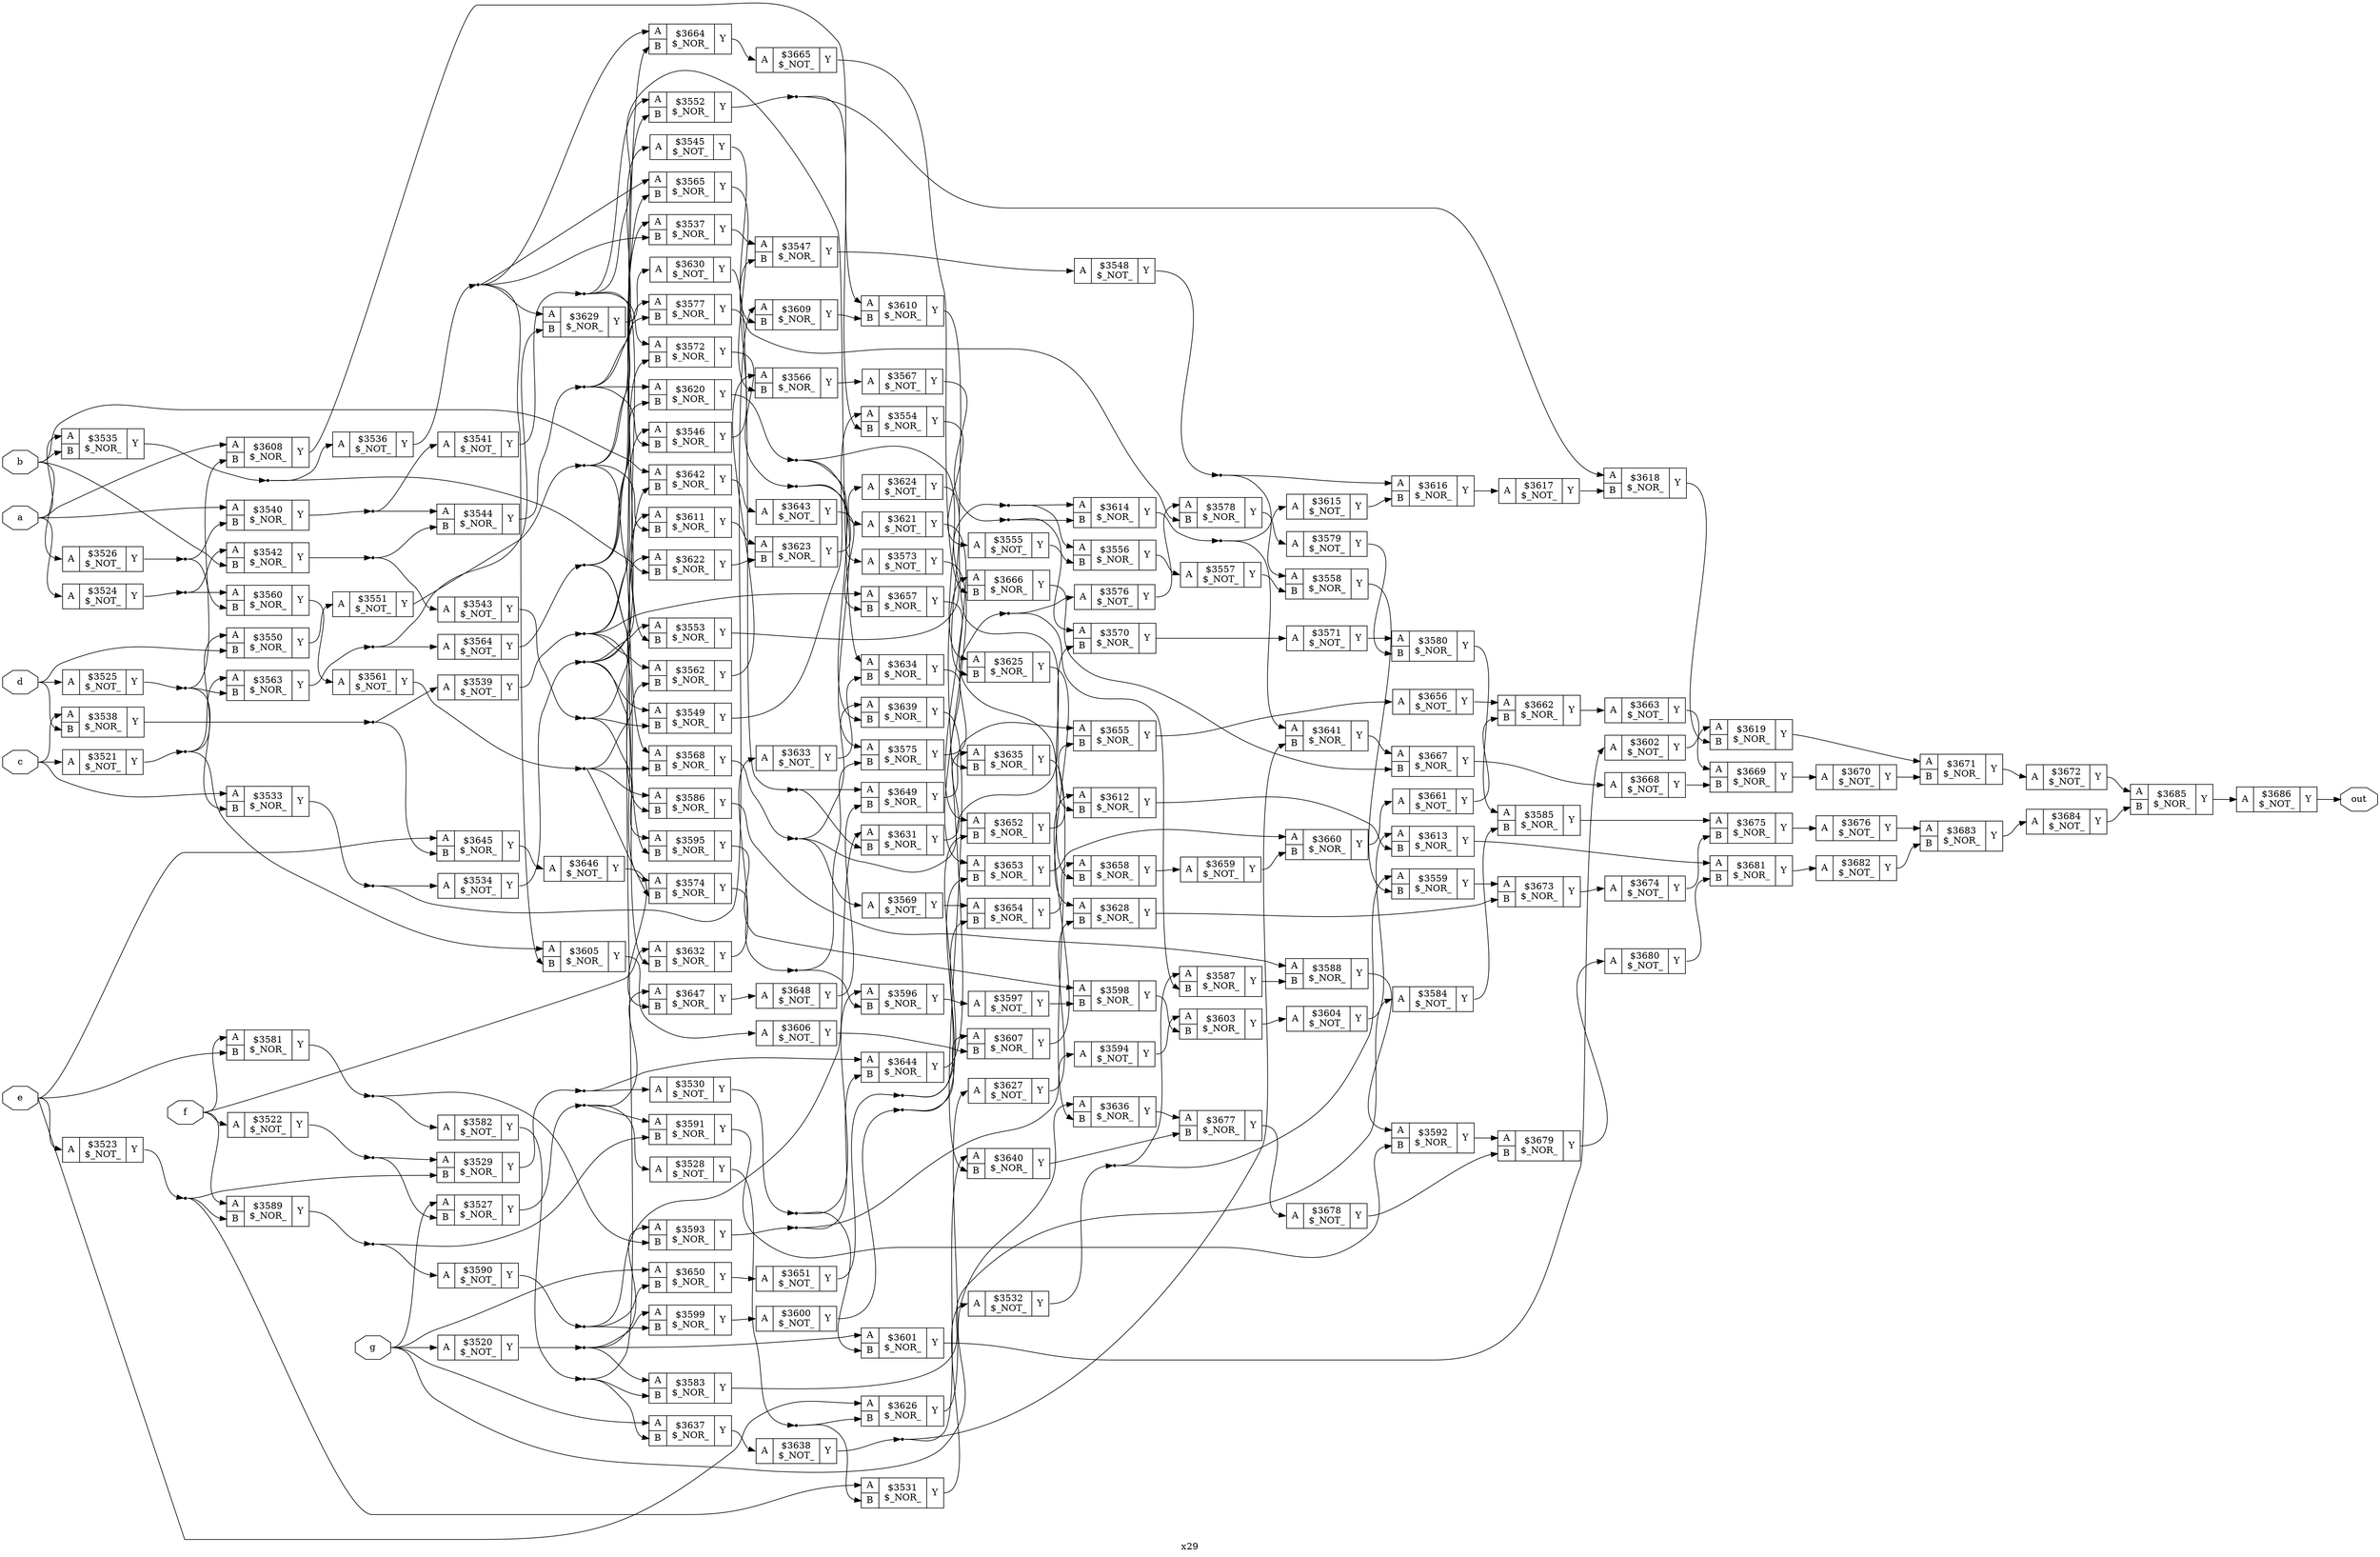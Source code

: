 digraph "x29" {
label="x29";
rankdir="LR";
remincross=true;
n167 [ shape=octagon, label="a", color="black", fontcolor="black" ];
n168 [ shape=octagon, label="b", color="black", fontcolor="black" ];
n169 [ shape=octagon, label="c", color="black", fontcolor="black" ];
n170 [ shape=octagon, label="d", color="black", fontcolor="black" ];
n171 [ shape=octagon, label="e", color="black", fontcolor="black" ];
n172 [ shape=octagon, label="f", color="black", fontcolor="black" ];
n173 [ shape=octagon, label="g", color="black", fontcolor="black" ];
n174 [ shape=octagon, label="out", color="black", fontcolor="black" ];
c177 [ shape=record, label="{{<p175> A}|$3520\n$_NOT_|{<p176> Y}}" ];
c178 [ shape=record, label="{{<p175> A}|$3521\n$_NOT_|{<p176> Y}}" ];
c179 [ shape=record, label="{{<p175> A}|$3522\n$_NOT_|{<p176> Y}}" ];
c180 [ shape=record, label="{{<p175> A}|$3523\n$_NOT_|{<p176> Y}}" ];
c181 [ shape=record, label="{{<p175> A}|$3524\n$_NOT_|{<p176> Y}}" ];
c182 [ shape=record, label="{{<p175> A}|$3525\n$_NOT_|{<p176> Y}}" ];
c183 [ shape=record, label="{{<p175> A}|$3526\n$_NOT_|{<p176> Y}}" ];
c185 [ shape=record, label="{{<p175> A|<p184> B}|$3527\n$_NOR_|{<p176> Y}}" ];
c186 [ shape=record, label="{{<p175> A}|$3528\n$_NOT_|{<p176> Y}}" ];
c187 [ shape=record, label="{{<p175> A|<p184> B}|$3529\n$_NOR_|{<p176> Y}}" ];
c188 [ shape=record, label="{{<p175> A}|$3530\n$_NOT_|{<p176> Y}}" ];
c189 [ shape=record, label="{{<p175> A|<p184> B}|$3531\n$_NOR_|{<p176> Y}}" ];
c190 [ shape=record, label="{{<p175> A}|$3532\n$_NOT_|{<p176> Y}}" ];
c191 [ shape=record, label="{{<p175> A|<p184> B}|$3533\n$_NOR_|{<p176> Y}}" ];
c192 [ shape=record, label="{{<p175> A}|$3534\n$_NOT_|{<p176> Y}}" ];
c193 [ shape=record, label="{{<p175> A|<p184> B}|$3535\n$_NOR_|{<p176> Y}}" ];
c194 [ shape=record, label="{{<p175> A}|$3536\n$_NOT_|{<p176> Y}}" ];
c195 [ shape=record, label="{{<p175> A|<p184> B}|$3537\n$_NOR_|{<p176> Y}}" ];
c196 [ shape=record, label="{{<p175> A|<p184> B}|$3538\n$_NOR_|{<p176> Y}}" ];
c197 [ shape=record, label="{{<p175> A}|$3539\n$_NOT_|{<p176> Y}}" ];
c198 [ shape=record, label="{{<p175> A|<p184> B}|$3540\n$_NOR_|{<p176> Y}}" ];
c199 [ shape=record, label="{{<p175> A}|$3541\n$_NOT_|{<p176> Y}}" ];
c200 [ shape=record, label="{{<p175> A|<p184> B}|$3542\n$_NOR_|{<p176> Y}}" ];
c201 [ shape=record, label="{{<p175> A}|$3543\n$_NOT_|{<p176> Y}}" ];
c202 [ shape=record, label="{{<p175> A|<p184> B}|$3544\n$_NOR_|{<p176> Y}}" ];
c203 [ shape=record, label="{{<p175> A}|$3545\n$_NOT_|{<p176> Y}}" ];
c204 [ shape=record, label="{{<p175> A|<p184> B}|$3546\n$_NOR_|{<p176> Y}}" ];
c205 [ shape=record, label="{{<p175> A|<p184> B}|$3547\n$_NOR_|{<p176> Y}}" ];
c206 [ shape=record, label="{{<p175> A}|$3548\n$_NOT_|{<p176> Y}}" ];
c207 [ shape=record, label="{{<p175> A|<p184> B}|$3549\n$_NOR_|{<p176> Y}}" ];
c208 [ shape=record, label="{{<p175> A|<p184> B}|$3550\n$_NOR_|{<p176> Y}}" ];
c209 [ shape=record, label="{{<p175> A}|$3551\n$_NOT_|{<p176> Y}}" ];
c210 [ shape=record, label="{{<p175> A|<p184> B}|$3552\n$_NOR_|{<p176> Y}}" ];
c211 [ shape=record, label="{{<p175> A|<p184> B}|$3553\n$_NOR_|{<p176> Y}}" ];
c212 [ shape=record, label="{{<p175> A|<p184> B}|$3554\n$_NOR_|{<p176> Y}}" ];
c213 [ shape=record, label="{{<p175> A}|$3555\n$_NOT_|{<p176> Y}}" ];
c214 [ shape=record, label="{{<p175> A|<p184> B}|$3556\n$_NOR_|{<p176> Y}}" ];
c215 [ shape=record, label="{{<p175> A}|$3557\n$_NOT_|{<p176> Y}}" ];
c216 [ shape=record, label="{{<p175> A|<p184> B}|$3558\n$_NOR_|{<p176> Y}}" ];
c217 [ shape=record, label="{{<p175> A|<p184> B}|$3559\n$_NOR_|{<p176> Y}}" ];
c218 [ shape=record, label="{{<p175> A|<p184> B}|$3560\n$_NOR_|{<p176> Y}}" ];
c219 [ shape=record, label="{{<p175> A}|$3561\n$_NOT_|{<p176> Y}}" ];
c220 [ shape=record, label="{{<p175> A|<p184> B}|$3562\n$_NOR_|{<p176> Y}}" ];
c221 [ shape=record, label="{{<p175> A|<p184> B}|$3563\n$_NOR_|{<p176> Y}}" ];
c222 [ shape=record, label="{{<p175> A}|$3564\n$_NOT_|{<p176> Y}}" ];
c223 [ shape=record, label="{{<p175> A|<p184> B}|$3565\n$_NOR_|{<p176> Y}}" ];
c224 [ shape=record, label="{{<p175> A|<p184> B}|$3566\n$_NOR_|{<p176> Y}}" ];
c225 [ shape=record, label="{{<p175> A}|$3567\n$_NOT_|{<p176> Y}}" ];
c226 [ shape=record, label="{{<p175> A|<p184> B}|$3568\n$_NOR_|{<p176> Y}}" ];
c227 [ shape=record, label="{{<p175> A}|$3569\n$_NOT_|{<p176> Y}}" ];
c228 [ shape=record, label="{{<p175> A|<p184> B}|$3570\n$_NOR_|{<p176> Y}}" ];
c229 [ shape=record, label="{{<p175> A}|$3571\n$_NOT_|{<p176> Y}}" ];
c230 [ shape=record, label="{{<p175> A|<p184> B}|$3572\n$_NOR_|{<p176> Y}}" ];
c231 [ shape=record, label="{{<p175> A}|$3573\n$_NOT_|{<p176> Y}}" ];
c232 [ shape=record, label="{{<p175> A|<p184> B}|$3574\n$_NOR_|{<p176> Y}}" ];
c233 [ shape=record, label="{{<p175> A|<p184> B}|$3575\n$_NOR_|{<p176> Y}}" ];
c234 [ shape=record, label="{{<p175> A}|$3576\n$_NOT_|{<p176> Y}}" ];
c235 [ shape=record, label="{{<p175> A|<p184> B}|$3577\n$_NOR_|{<p176> Y}}" ];
c236 [ shape=record, label="{{<p175> A|<p184> B}|$3578\n$_NOR_|{<p176> Y}}" ];
c237 [ shape=record, label="{{<p175> A}|$3579\n$_NOT_|{<p176> Y}}" ];
c238 [ shape=record, label="{{<p175> A|<p184> B}|$3580\n$_NOR_|{<p176> Y}}" ];
c239 [ shape=record, label="{{<p175> A|<p184> B}|$3581\n$_NOR_|{<p176> Y}}" ];
c240 [ shape=record, label="{{<p175> A}|$3582\n$_NOT_|{<p176> Y}}" ];
c241 [ shape=record, label="{{<p175> A|<p184> B}|$3583\n$_NOR_|{<p176> Y}}" ];
c242 [ shape=record, label="{{<p175> A}|$3584\n$_NOT_|{<p176> Y}}" ];
c243 [ shape=record, label="{{<p175> A|<p184> B}|$3585\n$_NOR_|{<p176> Y}}" ];
c244 [ shape=record, label="{{<p175> A|<p184> B}|$3586\n$_NOR_|{<p176> Y}}" ];
c245 [ shape=record, label="{{<p175> A|<p184> B}|$3587\n$_NOR_|{<p176> Y}}" ];
c246 [ shape=record, label="{{<p175> A|<p184> B}|$3588\n$_NOR_|{<p176> Y}}" ];
c247 [ shape=record, label="{{<p175> A|<p184> B}|$3589\n$_NOR_|{<p176> Y}}" ];
c248 [ shape=record, label="{{<p175> A}|$3590\n$_NOT_|{<p176> Y}}" ];
c249 [ shape=record, label="{{<p175> A|<p184> B}|$3591\n$_NOR_|{<p176> Y}}" ];
c250 [ shape=record, label="{{<p175> A|<p184> B}|$3592\n$_NOR_|{<p176> Y}}" ];
c251 [ shape=record, label="{{<p175> A|<p184> B}|$3593\n$_NOR_|{<p176> Y}}" ];
c252 [ shape=record, label="{{<p175> A}|$3594\n$_NOT_|{<p176> Y}}" ];
c253 [ shape=record, label="{{<p175> A|<p184> B}|$3595\n$_NOR_|{<p176> Y}}" ];
c254 [ shape=record, label="{{<p175> A|<p184> B}|$3596\n$_NOR_|{<p176> Y}}" ];
c255 [ shape=record, label="{{<p175> A}|$3597\n$_NOT_|{<p176> Y}}" ];
c256 [ shape=record, label="{{<p175> A|<p184> B}|$3598\n$_NOR_|{<p176> Y}}" ];
c257 [ shape=record, label="{{<p175> A|<p184> B}|$3599\n$_NOR_|{<p176> Y}}" ];
c258 [ shape=record, label="{{<p175> A}|$3600\n$_NOT_|{<p176> Y}}" ];
c259 [ shape=record, label="{{<p175> A|<p184> B}|$3601\n$_NOR_|{<p176> Y}}" ];
c260 [ shape=record, label="{{<p175> A}|$3602\n$_NOT_|{<p176> Y}}" ];
c261 [ shape=record, label="{{<p175> A|<p184> B}|$3603\n$_NOR_|{<p176> Y}}" ];
c262 [ shape=record, label="{{<p175> A}|$3604\n$_NOT_|{<p176> Y}}" ];
c263 [ shape=record, label="{{<p175> A|<p184> B}|$3605\n$_NOR_|{<p176> Y}}" ];
c264 [ shape=record, label="{{<p175> A}|$3606\n$_NOT_|{<p176> Y}}" ];
c265 [ shape=record, label="{{<p175> A|<p184> B}|$3607\n$_NOR_|{<p176> Y}}" ];
c266 [ shape=record, label="{{<p175> A|<p184> B}|$3608\n$_NOR_|{<p176> Y}}" ];
c267 [ shape=record, label="{{<p175> A|<p184> B}|$3609\n$_NOR_|{<p176> Y}}" ];
c268 [ shape=record, label="{{<p175> A|<p184> B}|$3610\n$_NOR_|{<p176> Y}}" ];
c269 [ shape=record, label="{{<p175> A|<p184> B}|$3611\n$_NOR_|{<p176> Y}}" ];
c270 [ shape=record, label="{{<p175> A|<p184> B}|$3612\n$_NOR_|{<p176> Y}}" ];
c271 [ shape=record, label="{{<p175> A|<p184> B}|$3613\n$_NOR_|{<p176> Y}}" ];
c272 [ shape=record, label="{{<p175> A|<p184> B}|$3614\n$_NOR_|{<p176> Y}}" ];
c273 [ shape=record, label="{{<p175> A}|$3615\n$_NOT_|{<p176> Y}}" ];
c274 [ shape=record, label="{{<p175> A|<p184> B}|$3616\n$_NOR_|{<p176> Y}}" ];
c275 [ shape=record, label="{{<p175> A}|$3617\n$_NOT_|{<p176> Y}}" ];
c276 [ shape=record, label="{{<p175> A|<p184> B}|$3618\n$_NOR_|{<p176> Y}}" ];
c277 [ shape=record, label="{{<p175> A|<p184> B}|$3619\n$_NOR_|{<p176> Y}}" ];
c278 [ shape=record, label="{{<p175> A|<p184> B}|$3620\n$_NOR_|{<p176> Y}}" ];
c279 [ shape=record, label="{{<p175> A}|$3621\n$_NOT_|{<p176> Y}}" ];
c280 [ shape=record, label="{{<p175> A|<p184> B}|$3622\n$_NOR_|{<p176> Y}}" ];
c281 [ shape=record, label="{{<p175> A|<p184> B}|$3623\n$_NOR_|{<p176> Y}}" ];
c282 [ shape=record, label="{{<p175> A}|$3624\n$_NOT_|{<p176> Y}}" ];
c283 [ shape=record, label="{{<p175> A|<p184> B}|$3625\n$_NOR_|{<p176> Y}}" ];
c284 [ shape=record, label="{{<p175> A|<p184> B}|$3626\n$_NOR_|{<p176> Y}}" ];
c285 [ shape=record, label="{{<p175> A}|$3627\n$_NOT_|{<p176> Y}}" ];
c286 [ shape=record, label="{{<p175> A|<p184> B}|$3628\n$_NOR_|{<p176> Y}}" ];
c287 [ shape=record, label="{{<p175> A|<p184> B}|$3629\n$_NOR_|{<p176> Y}}" ];
c288 [ shape=record, label="{{<p175> A}|$3630\n$_NOT_|{<p176> Y}}" ];
c289 [ shape=record, label="{{<p175> A|<p184> B}|$3631\n$_NOR_|{<p176> Y}}" ];
c290 [ shape=record, label="{{<p175> A|<p184> B}|$3632\n$_NOR_|{<p176> Y}}" ];
c291 [ shape=record, label="{{<p175> A}|$3633\n$_NOT_|{<p176> Y}}" ];
c292 [ shape=record, label="{{<p175> A|<p184> B}|$3634\n$_NOR_|{<p176> Y}}" ];
c293 [ shape=record, label="{{<p175> A|<p184> B}|$3635\n$_NOR_|{<p176> Y}}" ];
c294 [ shape=record, label="{{<p175> A|<p184> B}|$3636\n$_NOR_|{<p176> Y}}" ];
c295 [ shape=record, label="{{<p175> A|<p184> B}|$3637\n$_NOR_|{<p176> Y}}" ];
c296 [ shape=record, label="{{<p175> A}|$3638\n$_NOT_|{<p176> Y}}" ];
c297 [ shape=record, label="{{<p175> A|<p184> B}|$3639\n$_NOR_|{<p176> Y}}" ];
c298 [ shape=record, label="{{<p175> A|<p184> B}|$3640\n$_NOR_|{<p176> Y}}" ];
c299 [ shape=record, label="{{<p175> A|<p184> B}|$3641\n$_NOR_|{<p176> Y}}" ];
c300 [ shape=record, label="{{<p175> A|<p184> B}|$3642\n$_NOR_|{<p176> Y}}" ];
c301 [ shape=record, label="{{<p175> A}|$3643\n$_NOT_|{<p176> Y}}" ];
c302 [ shape=record, label="{{<p175> A|<p184> B}|$3644\n$_NOR_|{<p176> Y}}" ];
c303 [ shape=record, label="{{<p175> A|<p184> B}|$3645\n$_NOR_|{<p176> Y}}" ];
c304 [ shape=record, label="{{<p175> A}|$3646\n$_NOT_|{<p176> Y}}" ];
c305 [ shape=record, label="{{<p175> A|<p184> B}|$3647\n$_NOR_|{<p176> Y}}" ];
c306 [ shape=record, label="{{<p175> A}|$3648\n$_NOT_|{<p176> Y}}" ];
c307 [ shape=record, label="{{<p175> A|<p184> B}|$3649\n$_NOR_|{<p176> Y}}" ];
c308 [ shape=record, label="{{<p175> A|<p184> B}|$3650\n$_NOR_|{<p176> Y}}" ];
c309 [ shape=record, label="{{<p175> A}|$3651\n$_NOT_|{<p176> Y}}" ];
c310 [ shape=record, label="{{<p175> A|<p184> B}|$3652\n$_NOR_|{<p176> Y}}" ];
c311 [ shape=record, label="{{<p175> A|<p184> B}|$3653\n$_NOR_|{<p176> Y}}" ];
c312 [ shape=record, label="{{<p175> A|<p184> B}|$3654\n$_NOR_|{<p176> Y}}" ];
c313 [ shape=record, label="{{<p175> A|<p184> B}|$3655\n$_NOR_|{<p176> Y}}" ];
c314 [ shape=record, label="{{<p175> A}|$3656\n$_NOT_|{<p176> Y}}" ];
c315 [ shape=record, label="{{<p175> A|<p184> B}|$3657\n$_NOR_|{<p176> Y}}" ];
c316 [ shape=record, label="{{<p175> A|<p184> B}|$3658\n$_NOR_|{<p176> Y}}" ];
c317 [ shape=record, label="{{<p175> A}|$3659\n$_NOT_|{<p176> Y}}" ];
c318 [ shape=record, label="{{<p175> A|<p184> B}|$3660\n$_NOR_|{<p176> Y}}" ];
c319 [ shape=record, label="{{<p175> A}|$3661\n$_NOT_|{<p176> Y}}" ];
c320 [ shape=record, label="{{<p175> A|<p184> B}|$3662\n$_NOR_|{<p176> Y}}" ];
c321 [ shape=record, label="{{<p175> A}|$3663\n$_NOT_|{<p176> Y}}" ];
c322 [ shape=record, label="{{<p175> A|<p184> B}|$3664\n$_NOR_|{<p176> Y}}" ];
c323 [ shape=record, label="{{<p175> A}|$3665\n$_NOT_|{<p176> Y}}" ];
c324 [ shape=record, label="{{<p175> A|<p184> B}|$3666\n$_NOR_|{<p176> Y}}" ];
c325 [ shape=record, label="{{<p175> A|<p184> B}|$3667\n$_NOR_|{<p176> Y}}" ];
c326 [ shape=record, label="{{<p175> A}|$3668\n$_NOT_|{<p176> Y}}" ];
c327 [ shape=record, label="{{<p175> A|<p184> B}|$3669\n$_NOR_|{<p176> Y}}" ];
c328 [ shape=record, label="{{<p175> A}|$3670\n$_NOT_|{<p176> Y}}" ];
c329 [ shape=record, label="{{<p175> A|<p184> B}|$3671\n$_NOR_|{<p176> Y}}" ];
c330 [ shape=record, label="{{<p175> A}|$3672\n$_NOT_|{<p176> Y}}" ];
c331 [ shape=record, label="{{<p175> A|<p184> B}|$3673\n$_NOR_|{<p176> Y}}" ];
c332 [ shape=record, label="{{<p175> A}|$3674\n$_NOT_|{<p176> Y}}" ];
c333 [ shape=record, label="{{<p175> A|<p184> B}|$3675\n$_NOR_|{<p176> Y}}" ];
c334 [ shape=record, label="{{<p175> A}|$3676\n$_NOT_|{<p176> Y}}" ];
c335 [ shape=record, label="{{<p175> A|<p184> B}|$3677\n$_NOR_|{<p176> Y}}" ];
c336 [ shape=record, label="{{<p175> A}|$3678\n$_NOT_|{<p176> Y}}" ];
c337 [ shape=record, label="{{<p175> A|<p184> B}|$3679\n$_NOR_|{<p176> Y}}" ];
c338 [ shape=record, label="{{<p175> A}|$3680\n$_NOT_|{<p176> Y}}" ];
c339 [ shape=record, label="{{<p175> A|<p184> B}|$3681\n$_NOR_|{<p176> Y}}" ];
c340 [ shape=record, label="{{<p175> A}|$3682\n$_NOT_|{<p176> Y}}" ];
c341 [ shape=record, label="{{<p175> A|<p184> B}|$3683\n$_NOR_|{<p176> Y}}" ];
c342 [ shape=record, label="{{<p175> A}|$3684\n$_NOT_|{<p176> Y}}" ];
c343 [ shape=record, label="{{<p175> A|<p184> B}|$3685\n$_NOR_|{<p176> Y}}" ];
c344 [ shape=record, label="{{<p175> A}|$3686\n$_NOT_|{<p176> Y}}" ];
c269:p176:e -> c281:p175:w [color="black", label=""];
n10 [ shape=point ];
c278:p176:e -> n10:w [color="black", label=""];
n10:e -> c279:p175:w [color="black", label=""];
n10:e -> c283:p175:w [color="black", label=""];
n10:e -> c297:p184:w [color="black", label=""];
c203:p176:e -> c267:p184:w [color="black", label=""];
c204:p176:e -> c205:p184:w [color="black", label=""];
c205:p176:e -> c206:p175:w [color="black", label=""];
n103 [ shape=point ];
c206:p176:e -> n103:w [color="black", label=""];
n103:e -> c216:p175:w [color="black", label=""];
n103:e -> c274:p175:w [color="black", label=""];
c207:p176:e -> c212:p175:w [color="black", label=""];
c208:p176:e -> c209:p175:w [color="black", label=""];
n106 [ shape=point ];
c209:p176:e -> n106:w [color="black", label=""];
n106:e -> c210:p184:w [color="black", label=""];
n106:e -> c226:p175:w [color="black", label=""];
n106:e -> c235:p184:w [color="black", label=""];
n106:e -> c269:p184:w [color="black", label=""];
n107 [ shape=point ];
c210:p176:e -> n107:w [color="black", label=""];
n107:e -> c212:p184:w [color="black", label=""];
n107:e -> c276:p175:w [color="black", label=""];
n108 [ shape=point ];
c211:p176:e -> n108:w [color="black", label=""];
n108:e -> c214:p175:w [color="black", label=""];
n108:e -> c272:p175:w [color="black", label=""];
c212:p176:e -> c213:p175:w [color="black", label=""];
n11 [ shape=point ];
c178:p176:e -> n11:w [color="black", label=""];
n11:e -> c208:p175:w [color="black", label=""];
n11:e -> c221:p175:w [color="black", label=""];
n11:e -> c263:p175:w [color="black", label=""];
c213:p176:e -> c214:p184:w [color="black", label=""];
c214:p176:e -> c215:p175:w [color="black", label=""];
c215:p176:e -> c216:p184:w [color="black", label=""];
c216:p176:e -> c217:p184:w [color="black", label=""];
c217:p176:e -> c331:p175:w [color="black", label=""];
c218:p176:e -> c219:p175:w [color="black", label=""];
n116 [ shape=point ];
c219:p176:e -> n116:w [color="black", label=""];
n116:e -> c220:p184:w [color="black", label=""];
n116:e -> c226:p184:w [color="black", label=""];
n116:e -> c232:p184:w [color="black", label=""];
n116:e -> c244:p175:w [color="black", label=""];
c220:p176:e -> c224:p175:w [color="black", label=""];
n118 [ shape=point ];
c221:p176:e -> n118:w [color="black", label=""];
n118:e -> c222:p175:w [color="black", label=""];
n118:e -> c287:p184:w [color="black", label=""];
n119 [ shape=point ];
c222:p176:e -> n119:w [color="black", label=""];
n119:e -> c223:p184:w [color="black", label=""];
n119:e -> c230:p184:w [color="black", label=""];
n119:e -> c244:p184:w [color="black", label=""];
n119:e -> c253:p184:w [color="black", label=""];
n119:e -> c278:p184:w [color="black", label=""];
c279:p176:e -> c310:p175:w [color="black", label=""];
c223:p176:e -> c224:p184:w [color="black", label=""];
c224:p176:e -> c225:p175:w [color="black", label=""];
n122 [ shape=point ];
c225:p176:e -> n122:w [color="black", label=""];
n122:e -> c228:p175:w [color="black", label=""];
n122:e -> c272:p184:w [color="black", label=""];
n123 [ shape=point ];
c226:p176:e -> n123:w [color="black", label=""];
n123:e -> c227:p175:w [color="black", label=""];
n123:e -> c228:p184:w [color="black", label=""];
n123:e -> c297:p175:w [color="black", label=""];
c227:p176:e -> c312:p175:w [color="black", label=""];
c228:p176:e -> c229:p175:w [color="black", label=""];
c229:p176:e -> c238:p175:w [color="black", label=""];
n127 [ shape=point ];
c230:p176:e -> n127:w [color="black", label=""];
n127:e -> c231:p175:w [color="black", label=""];
n127:e -> c233:p175:w [color="black", label=""];
c231:p176:e -> c311:p175:w [color="black", label=""];
n129 [ shape=point ];
c232:p176:e -> n129:w [color="black", label=""];
n129:e -> c233:p184:w [color="black", label=""];
n129:e -> c254:p184:w [color="black", label=""];
c280:p176:e -> c281:p184:w [color="black", label=""];
n130 [ shape=point ];
c233:p176:e -> n130:w [color="black", label=""];
n130:e -> c234:p175:w [color="black", label=""];
n130:e -> c245:p184:w [color="black", label=""];
c234:p176:e -> c236:p175:w [color="black", label=""];
c235:p176:e -> c236:p184:w [color="black", label=""];
c236:p176:e -> c237:p175:w [color="black", label=""];
c237:p176:e -> c238:p184:w [color="black", label=""];
c238:p176:e -> c243:p175:w [color="black", label=""];
n136 [ shape=point ];
c239:p176:e -> n136:w [color="black", label=""];
n136:e -> c240:p175:w [color="black", label=""];
n136:e -> c251:p184:w [color="black", label=""];
n137 [ shape=point ];
c240:p176:e -> n137:w [color="black", label=""];
n137:e -> c241:p184:w [color="black", label=""];
n137:e -> c295:p184:w [color="black", label=""];
n137:e -> c300:p184:w [color="black", label=""];
c241:p176:e -> c242:p175:w [color="black", label=""];
c242:p176:e -> c243:p184:w [color="black", label=""];
c281:p176:e -> c282:p175:w [color="black", label=""];
c243:p176:e -> c333:p175:w [color="black", label=""];
c244:p176:e -> c246:p175:w [color="black", label=""];
c245:p176:e -> c246:p184:w [color="black", label=""];
c246:p176:e -> c250:p175:w [color="black", label=""];
n144 [ shape=point ];
c247:p176:e -> n144:w [color="black", label=""];
n144:e -> c248:p175:w [color="black", label=""];
n144:e -> c249:p184:w [color="black", label=""];
n145 [ shape=point ];
c248:p176:e -> n145:w [color="black", label=""];
n145:e -> c257:p184:w [color="black", label=""];
n145:e -> c289:p175:w [color="black", label=""];
n145:e -> c308:p184:w [color="black", label=""];
c249:p176:e -> c250:p184:w [color="black", label=""];
c250:p176:e -> c337:p175:w [color="black", label=""];
n148 [ shape=point ];
c251:p176:e -> n148:w [color="black", label=""];
n148:e -> c252:p175:w [color="black", label=""];
n148:e -> c302:p184:w [color="black", label=""];
c252:p176:e -> c261:p175:w [color="black", label=""];
c282:p176:e -> c283:p184:w [color="black", label=""];
c253:p176:e -> c256:p175:w [color="black", label=""];
c254:p176:e -> c255:p175:w [color="black", label=""];
c255:p176:e -> c256:p184:w [color="black", label=""];
c256:p176:e -> c261:p184:w [color="black", label=""];
c257:p176:e -> c258:p175:w [color="black", label=""];
n155 [ shape=point ];
c258:p176:e -> n155:w [color="black", label=""];
n155:e -> c265:p175:w [color="black", label=""];
n155:e -> c311:p184:w [color="black", label=""];
c259:p176:e -> c260:p175:w [color="black", label=""];
c260:p176:e -> c277:p175:w [color="black", label=""];
c261:p176:e -> c262:p175:w [color="black", label=""];
c262:p176:e -> c271:p175:w [color="black", label=""];
c283:p176:e -> c286:p175:w [color="black", label=""];
c263:p176:e -> c264:p175:w [color="black", label=""];
c264:p176:e -> c265:p184:w [color="black", label=""];
c265:p176:e -> c270:p175:w [color="black", label=""];
c266:p176:e -> c268:p175:w [color="black", label=""];
c267:p176:e -> c268:p184:w [color="black", label=""];
c268:p176:e -> c270:p184:w [color="black", label=""];
n166 [ shape=point ];
c177:p176:e -> n166:w [color="black", label=""];
n166:e -> c241:p175:w [color="black", label=""];
n166:e -> c251:p175:w [color="black", label=""];
n166:e -> c257:p175:w [color="black", label=""];
n166:e -> c259:p175:w [color="black", label=""];
n167:e -> c181:p175:w [color="black", label=""];
n167:e -> c193:p175:w [color="black", label=""];
n167:e -> c198:p175:w [color="black", label=""];
n167:e -> c266:p175:w [color="black", label=""];
n168:e -> c183:p175:w [color="black", label=""];
n168:e -> c193:p184:w [color="black", label=""];
n168:e -> c200:p184:w [color="black", label=""];
n168:e -> c300:p175:w [color="black", label=""];
n169:e -> c178:p175:w [color="black", label=""];
n169:e -> c191:p175:w [color="black", label=""];
n169:e -> c196:p175:w [color="black", label=""];
c284:p176:e -> c285:p175:w [color="black", label=""];
n170:e -> c182:p175:w [color="black", label=""];
n170:e -> c196:p184:w [color="black", label=""];
n170:e -> c208:p184:w [color="black", label=""];
n171:e -> c180:p175:w [color="black", label=""];
n171:e -> c239:p184:w [color="black", label=""];
n171:e -> c284:p175:w [color="black", label=""];
n171:e -> c303:p175:w [color="black", label=""];
n172:e -> c179:p175:w [color="black", label=""];
n172:e -> c239:p175:w [color="black", label=""];
n172:e -> c247:p175:w [color="black", label=""];
n172:e -> c290:p175:w [color="black", label=""];
n173:e -> c177:p175:w [color="black", label=""];
n173:e -> c185:p175:w [color="black", label=""];
n173:e -> c294:p175:w [color="black", label=""];
n173:e -> c295:p175:w [color="black", label=""];
n173:e -> c308:p175:w [color="black", label=""];
c344:p176:e -> n174:w [color="black", label=""];
c285:p176:e -> c286:p184:w [color="black", label=""];
c286:p176:e -> c331:p184:w [color="black", label=""];
c270:p176:e -> c271:p184:w [color="black", label=""];
c287:p176:e -> c288:p175:w [color="black", label=""];
n21 [ shape=point ];
c288:p176:e -> n21:w [color="black", label=""];
n21:e -> c289:p184:w [color="black", label=""];
n21:e -> c307:p175:w [color="black", label=""];
n22 [ shape=point ];
c179:p176:e -> n22:w [color="black", label=""];
n22:e -> c185:p184:w [color="black", label=""];
n22:e -> c187:p175:w [color="black", label=""];
c289:p176:e -> c293:p175:w [color="black", label=""];
c290:p176:e -> c291:p175:w [color="black", label=""];
c291:p176:e -> c292:p184:w [color="black", label=""];
c292:p176:e -> c293:p184:w [color="black", label=""];
c293:p176:e -> c294:p184:w [color="black", label=""];
c294:p176:e -> c335:p175:w [color="black", label=""];
c295:p176:e -> c296:p175:w [color="black", label=""];
c271:p176:e -> c339:p175:w [color="black", label=""];
n30 [ shape=point ];
c296:p176:e -> n30:w [color="black", label=""];
n30:e -> c298:p175:w [color="black", label=""];
n30:e -> c299:p184:w [color="black", label=""];
c297:p176:e -> c298:p184:w [color="black", label=""];
c298:p176:e -> c335:p184:w [color="black", label=""];
n33 [ shape=point ];
c180:p176:e -> n33:w [color="black", label=""];
n33:e -> c187:p184:w [color="black", label=""];
n33:e -> c189:p175:w [color="black", label=""];
n33:e -> c247:p184:w [color="black", label=""];
c299:p176:e -> c325:p175:w [color="black", label=""];
c300:p176:e -> c301:p175:w [color="black", label=""];
c301:p176:e -> c315:p184:w [color="black", label=""];
c302:p176:e -> c324:p175:w [color="black", label=""];
c303:p176:e -> c304:p175:w [color="black", label=""];
c304:p176:e -> c305:p184:w [color="black", label=""];
n4 [ shape=point ];
c272:p176:e -> n4:w [color="black", label=""];
n4:e -> c273:p175:w [color="black", label=""];
n4:e -> c299:p175:w [color="black", label=""];
c305:p176:e -> c306:p175:w [color="black", label=""];
c306:p176:e -> c307:p184:w [color="black", label=""];
c307:p176:e -> c313:p175:w [color="black", label=""];
c308:p176:e -> c309:p175:w [color="black", label=""];
n44 [ shape=point ];
c181:p176:e -> n44:w [color="black", label=""];
n44:e -> c200:p175:w [color="black", label=""];
n44:e -> c218:p175:w [color="black", label=""];
n45 [ shape=point ];
c309:p176:e -> n45:w [color="black", label=""];
n45:e -> c310:p184:w [color="black", label=""];
n45:e -> c312:p184:w [color="black", label=""];
c310:p176:e -> c313:p184:w [color="black", label=""];
c311:p176:e -> c318:p175:w [color="black", label=""];
c312:p176:e -> c316:p175:w [color="black", label=""];
c313:p176:e -> c314:p175:w [color="black", label=""];
c273:p176:e -> c274:p184:w [color="black", label=""];
c314:p176:e -> c320:p175:w [color="black", label=""];
c315:p176:e -> c316:p184:w [color="black", label=""];
c316:p176:e -> c317:p175:w [color="black", label=""];
c317:p176:e -> c318:p184:w [color="black", label=""];
c318:p176:e -> c319:p175:w [color="black", label=""];
n55 [ shape=point ];
c182:p176:e -> n55:w [color="black", label=""];
n55:e -> c191:p184:w [color="black", label=""];
n55:e -> c221:p184:w [color="black", label=""];
n55:e -> c266:p184:w [color="black", label=""];
c319:p176:e -> c320:p184:w [color="black", label=""];
c320:p176:e -> c321:p175:w [color="black", label=""];
c321:p176:e -> c327:p175:w [color="black", label=""];
c322:p176:e -> c323:p175:w [color="black", label=""];
c274:p176:e -> c275:p175:w [color="black", label=""];
c323:p176:e -> c324:p184:w [color="black", label=""];
c324:p176:e -> c325:p184:w [color="black", label=""];
c325:p176:e -> c326:p175:w [color="black", label=""];
c326:p176:e -> c327:p184:w [color="black", label=""];
c327:p176:e -> c328:p175:w [color="black", label=""];
c328:p176:e -> c329:p184:w [color="black", label=""];
n66 [ shape=point ];
c183:p176:e -> n66:w [color="black", label=""];
n66:e -> c198:p184:w [color="black", label=""];
n66:e -> c218:p184:w [color="black", label=""];
c329:p176:e -> c330:p175:w [color="black", label=""];
c330:p176:e -> c343:p175:w [color="black", label=""];
c331:p176:e -> c332:p175:w [color="black", label=""];
c275:p176:e -> c276:p184:w [color="black", label=""];
c332:p176:e -> c333:p184:w [color="black", label=""];
c333:p176:e -> c334:p175:w [color="black", label=""];
c334:p176:e -> c341:p175:w [color="black", label=""];
c335:p176:e -> c336:p175:w [color="black", label=""];
c336:p176:e -> c337:p184:w [color="black", label=""];
c337:p176:e -> c338:p175:w [color="black", label=""];
c338:p176:e -> c339:p184:w [color="black", label=""];
n77 [ shape=point ];
c185:p176:e -> n77:w [color="black", label=""];
n77:e -> c186:p175:w [color="black", label=""];
n77:e -> c249:p175:w [color="black", label=""];
n77:e -> c305:p175:w [color="black", label=""];
c339:p176:e -> c340:p175:w [color="black", label=""];
c340:p176:e -> c341:p184:w [color="black", label=""];
c276:p176:e -> c277:p184:w [color="black", label=""];
c341:p176:e -> c342:p175:w [color="black", label=""];
c342:p176:e -> c343:p184:w [color="black", label=""];
c343:p176:e -> c344:p175:w [color="black", label=""];
n83 [ shape=point ];
c186:p176:e -> n83:w [color="black", label=""];
n83:e -> c189:p184:w [color="black", label=""];
n83:e -> c284:p184:w [color="black", label=""];
n84 [ shape=point ];
c187:p176:e -> n84:w [color="black", label=""];
n84:e -> c188:p175:w [color="black", label=""];
n84:e -> c302:p175:w [color="black", label=""];
n85 [ shape=point ];
c188:p176:e -> n85:w [color="black", label=""];
n85:e -> c254:p175:w [color="black", label=""];
n85:e -> c259:p184:w [color="black", label=""];
c189:p176:e -> c190:p175:w [color="black", label=""];
n87 [ shape=point ];
c190:p176:e -> n87:w [color="black", label=""];
n87:e -> c217:p175:w [color="black", label=""];
n87:e -> c245:p175:w [color="black", label=""];
n88 [ shape=point ];
c191:p176:e -> n88:w [color="black", label=""];
n88:e -> c192:p175:w [color="black", label=""];
n88:e -> c267:p175:w [color="black", label=""];
n89 [ shape=point ];
c192:p176:e -> n89:w [color="black", label=""];
n89:e -> c195:p175:w [color="black", label=""];
n89:e -> c207:p175:w [color="black", label=""];
n89:e -> c211:p175:w [color="black", label=""];
n89:e -> c232:p175:w [color="black", label=""];
n89:e -> c280:p175:w [color="black", label=""];
c277:p176:e -> c329:p175:w [color="black", label=""];
n90 [ shape=point ];
c193:p176:e -> n90:w [color="black", label=""];
n90:e -> c194:p175:w [color="black", label=""];
n90:e -> c280:p184:w [color="black", label=""];
n91 [ shape=point ];
c194:p176:e -> n91:w [color="black", label=""];
n91:e -> c195:p184:w [color="black", label=""];
n91:e -> c223:p175:w [color="black", label=""];
n91:e -> c263:p184:w [color="black", label=""];
n91:e -> c287:p175:w [color="black", label=""];
n91:e -> c322:p175:w [color="black", label=""];
c195:p176:e -> c205:p175:w [color="black", label=""];
n93 [ shape=point ];
c196:p176:e -> n93:w [color="black", label=""];
n93:e -> c197:p175:w [color="black", label=""];
n93:e -> c303:p184:w [color="black", label=""];
n94 [ shape=point ];
c197:p176:e -> n94:w [color="black", label=""];
n94:e -> c204:p175:w [color="black", label=""];
n94:e -> c220:p175:w [color="black", label=""];
n94:e -> c290:p184:w [color="black", label=""];
n94:e -> c315:p175:w [color="black", label=""];
n94:e -> c322:p184:w [color="black", label=""];
n95 [ shape=point ];
c198:p176:e -> n95:w [color="black", label=""];
n95:e -> c199:p175:w [color="black", label=""];
n95:e -> c202:p175:w [color="black", label=""];
n96 [ shape=point ];
c199:p176:e -> n96:w [color="black", label=""];
n96:e -> c210:p175:w [color="black", label=""];
n96:e -> c211:p184:w [color="black", label=""];
n96:e -> c230:p175:w [color="black", label=""];
n96:e -> c292:p175:w [color="black", label=""];
n97 [ shape=point ];
c200:p176:e -> n97:w [color="black", label=""];
n97:e -> c201:p175:w [color="black", label=""];
n97:e -> c202:p184:w [color="black", label=""];
n98 [ shape=point ];
c201:p176:e -> n98:w [color="black", label=""];
n98:e -> c207:p184:w [color="black", label=""];
n98:e -> c253:p175:w [color="black", label=""];
n98:e -> c269:p175:w [color="black", label=""];
n99 [ shape=point ];
c202:p176:e -> n99:w [color="black", label=""];
n99:e -> c203:p175:w [color="black", label=""];
n99:e -> c204:p184:w [color="black", label=""];
n99:e -> c235:p175:w [color="black", label=""];
n99:e -> c278:p175:w [color="black", label=""];
}
